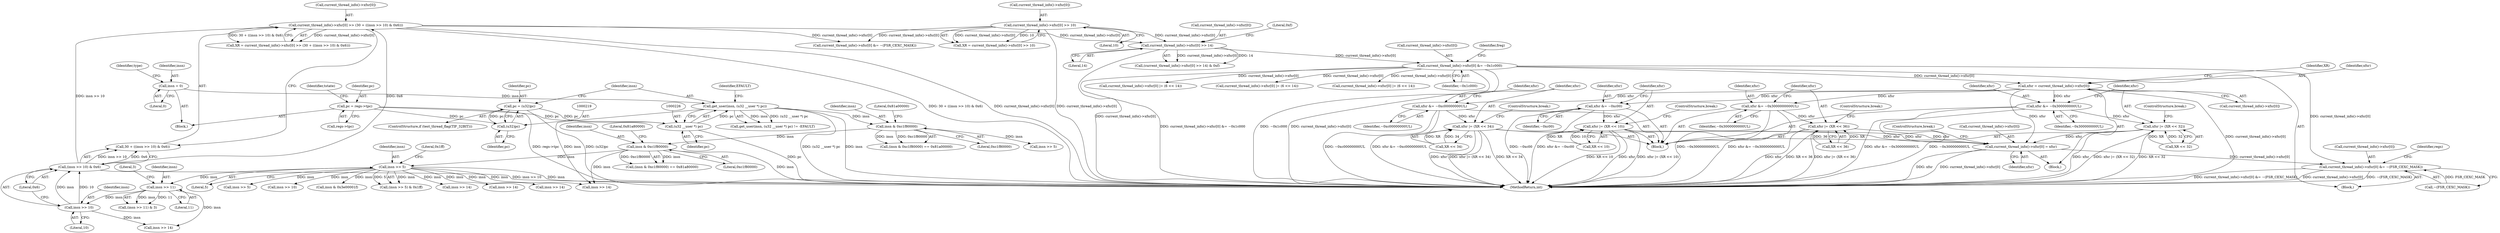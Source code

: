 digraph "0_linux_a8b0ca17b80e92faab46ee7179ba9e99ccb61233_42@array" {
"1001765" [label="(Call,xfsr = current_thread_info()->xfsr[0])"];
"1001046" [label="(Call,current_thread_info()->xfsr[0] &= ~0x1c000)"];
"1001031" [label="(Call,current_thread_info()->xfsr[0] >> 14)"];
"1000609" [label="(Call,current_thread_info()->xfsr[0] >> 10)"];
"1000619" [label="(Call,current_thread_info()->xfsr[0] >> (30 + ((insn >> 10) & 0x6)))"];
"1000627" [label="(Call,(insn >> 10) & 0x6)"];
"1000628" [label="(Call,insn >> 10)"];
"1000603" [label="(Call,insn >> 11)"];
"1000571" [label="(Call,insn >> 5)"];
"1000561" [label="(Call,insn & 0xc1f80000)"];
"1000233" [label="(Call,insn & 0xc1f80000)"];
"1000223" [label="(Call,get_user(insn, (u32 __user *) pc))"];
"1000166" [label="(Call,insn = 0)"];
"1000225" [label="(Call,(u32 __user *) pc)"];
"1000216" [label="(Call,pc = (u32)pc)"];
"1000218" [label="(Call,(u32)pc)"];
"1000154" [label="(Call,pc = regs->tpc)"];
"1001786" [label="(Call,xfsr &= ~0xc00)"];
"1001789" [label="(Call,xfsr |= (XR << 10))"];
"1001825" [label="(Call,current_thread_info()->xfsr[0] = xfsr)"];
"1001870" [label="(Call,current_thread_info()->xfsr[0] &= ~(FSR_CEXC_MASK))"];
"1001796" [label="(Call,xfsr &= ~0x300000000UL)"];
"1001799" [label="(Call,xfsr |= (XR << 32))"];
"1001806" [label="(Call,xfsr &= ~0xc00000000UL)"];
"1001809" [label="(Call,xfsr |= (XR << 34))"];
"1001816" [label="(Call,xfsr &= ~0x3000000000UL)"];
"1001819" [label="(Call,xfsr |= (XR << 36))"];
"1000224" [label="(Identifier,insn)"];
"1000227" [label="(Identifier,pc)"];
"1001821" [label="(Call,XR << 36)"];
"1000629" [label="(Identifier,insn)"];
"1001808" [label="(Identifier,~0xc00000000UL)"];
"1001796" [label="(Call,xfsr &= ~0x300000000UL)"];
"1001810" [label="(Identifier,xfsr)"];
"1000573" [label="(Literal,5)"];
"1001052" [label="(Identifier,~0x1c000)"];
"1001031" [label="(Call,current_thread_info()->xfsr[0] >> 14)"];
"1000166" [label="(Call,insn = 0)"];
"1000731" [label="(Call,insn >> 5)"];
"1000970" [label="(Call,current_thread_info()->xfsr[0] &= ~(FSR_CEXC_MASK))"];
"1000630" [label="(Literal,10)"];
"1000604" [label="(Identifier,insn)"];
"1001824" [label="(ControlStructure,break;)"];
"1000609" [label="(Call,current_thread_info()->xfsr[0] >> 10)"];
"1000615" [label="(Literal,10)"];
"1001818" [label="(Identifier,~0x3000000000UL)"];
"1001811" [label="(Call,XR << 34)"];
"1000213" [label="(ControlStructure,if (test_thread_flag(TIF_32BIT)))"];
"1000233" [label="(Call,insn & 0xc1f80000)"];
"1000225" [label="(Call,(u32 __user *) pc)"];
"1000957" [label="(Call,insn >> 10)"];
"1001001" [label="(Call,insn & 0x3e00001f)"];
"1000222" [label="(Call,get_user(insn, (u32 __user *) pc) != -EFAULT)"];
"1000628" [label="(Call,insn >> 10)"];
"1001765" [label="(Call,xfsr = current_thread_info()->xfsr[0])"];
"1000570" [label="(Call,(insn >> 5) & 0x1ff)"];
"1000560" [label="(Call,(insn & 0xc1f80000) == 0x81a80000)"];
"1001825" [label="(Call,current_thread_info()->xfsr[0] = xfsr)"];
"1000564" [label="(Literal,0x81a80000)"];
"1001774" [label="(Identifier,XR)"];
"1001832" [label="(ControlStructure,break;)"];
"1001015" [label="(Block,)"];
"1000168" [label="(Literal,0)"];
"1001800" [label="(Identifier,xfsr)"];
"1000152" [label="(Block,)"];
"1000625" [label="(Call,30 + ((insn >> 10) & 0x6))"];
"1001791" [label="(Call,XR << 10)"];
"1000217" [label="(Identifier,pc)"];
"1001763" [label="(Block,)"];
"1000229" [label="(Identifier,EFAULT)"];
"1000571" [label="(Call,insn >> 5)"];
"1001816" [label="(Call,xfsr &= ~0x3000000000UL)"];
"1000235" [label="(Literal,0xc1f80000)"];
"1001799" [label="(Call,xfsr |= (XR << 32))"];
"1000232" [label="(Call,(insn & 0xc1f80000) == 0x81a00000)"];
"1001804" [label="(ControlStructure,break;)"];
"1000154" [label="(Call,pc = regs->tpc)"];
"1001047" [label="(Call,current_thread_info()->xfsr[0])"];
"1001871" [label="(Call,current_thread_info()->xfsr[0])"];
"1000561" [label="(Call,insn & 0xc1f80000)"];
"1001054" [label="(Identifier,freg)"];
"1001037" [label="(Literal,14)"];
"1000216" [label="(Call,pc = (u32)pc)"];
"1001831" [label="(Identifier,xfsr)"];
"1001789" [label="(Call,xfsr |= (XR << 10))"];
"1001786" [label="(Call,xfsr &= ~0xc00)"];
"1001046" [label="(Call,current_thread_info()->xfsr[0] &= ~0x1c000)"];
"1000161" [label="(Identifier,tstate)"];
"1001790" [label="(Identifier,xfsr)"];
"1001784" [label="(Block,)"];
"1001166" [label="(Call,current_thread_info()->xfsr[0] |= (6 << 14))"];
"1001807" [label="(Identifier,xfsr)"];
"1000627" [label="(Call,(insn >> 10) & 0x6)"];
"1000155" [label="(Identifier,pc)"];
"1001806" [label="(Call,xfsr &= ~0xc00000000UL)"];
"1001820" [label="(Identifier,xfsr)"];
"1000606" [label="(Literal,3)"];
"1000240" [label="(Call,insn >> 5)"];
"1000234" [label="(Identifier,insn)"];
"1001826" [label="(Call,current_thread_info()->xfsr[0])"];
"1000620" [label="(Call,current_thread_info()->xfsr[0])"];
"1001766" [label="(Identifier,xfsr)"];
"1001797" [label="(Identifier,xfsr)"];
"1001265" [label="(Call,current_thread_info()->xfsr[0] |= (6 << 14))"];
"1000619" [label="(Call,current_thread_info()->xfsr[0] >> (30 + ((insn >> 10) & 0x6)))"];
"1001071" [label="(Call,current_thread_info()->xfsr[0] |= (6 << 14))"];
"1001819" [label="(Call,xfsr |= (XR << 36))"];
"1000607" [label="(Call,XR = current_thread_info()->xfsr[0] >> 10)"];
"1000223" [label="(Call,get_user(insn, (u32 __user *) pc))"];
"1001817" [label="(Identifier,xfsr)"];
"1000617" [label="(Call,XR = current_thread_info()->xfsr[0] >> (30 + ((insn >> 10) & 0x6)))"];
"1000574" [label="(Literal,0x1ff)"];
"1001880" [label="(Identifier,regs)"];
"1000572" [label="(Identifier,insn)"];
"1000563" [label="(Literal,0xc1f80000)"];
"1000602" [label="(Call,(insn >> 11) & 3)"];
"1000842" [label="(Call,insn >> 14)"];
"1000562" [label="(Identifier,insn)"];
"1001056" [label="(Call,insn >> 14)"];
"1001787" [label="(Identifier,xfsr)"];
"1001798" [label="(Identifier,~0x300000000UL)"];
"1000603" [label="(Call,insn >> 11)"];
"1000605" [label="(Literal,11)"];
"1000610" [label="(Call,current_thread_info()->xfsr[0])"];
"1000156" [label="(Call,regs->tpc)"];
"1001895" [label="(MethodReturn,int)"];
"1000220" [label="(Identifier,pc)"];
"1000218" [label="(Call,(u32)pc)"];
"1001876" [label="(Call,~(FSR_CEXC_MASK))"];
"1000825" [label="(Call,insn >> 14)"];
"1000712" [label="(Call,insn >> 14)"];
"1000640" [label="(Call,insn >> 14)"];
"1001814" [label="(ControlStructure,break;)"];
"1001767" [label="(Call,current_thread_info()->xfsr[0])"];
"1001788" [label="(Identifier,~0xc00)"];
"1000171" [label="(Identifier,type)"];
"1001794" [label="(ControlStructure,break;)"];
"1000236" [label="(Literal,0x81a00000)"];
"1001870" [label="(Call,current_thread_info()->xfsr[0] &= ~(FSR_CEXC_MASK))"];
"1001809" [label="(Call,xfsr |= (XR << 34))"];
"1001038" [label="(Literal,0xf)"];
"1001801" [label="(Call,XR << 32)"];
"1000631" [label="(Literal,0x6)"];
"1001030" [label="(Call,(current_thread_info()->xfsr[0] >> 14) & 0xf)"];
"1001032" [label="(Call,current_thread_info()->xfsr[0])"];
"1000167" [label="(Identifier,insn)"];
"1001765" -> "1001763"  [label="AST: "];
"1001765" -> "1001767"  [label="CFG: "];
"1001766" -> "1001765"  [label="AST: "];
"1001767" -> "1001765"  [label="AST: "];
"1001774" -> "1001765"  [label="CFG: "];
"1001765" -> "1001895"  [label="DDG: current_thread_info()->xfsr[0]"];
"1001046" -> "1001765"  [label="DDG: current_thread_info()->xfsr[0]"];
"1001765" -> "1001786"  [label="DDG: xfsr"];
"1001765" -> "1001796"  [label="DDG: xfsr"];
"1001765" -> "1001806"  [label="DDG: xfsr"];
"1001765" -> "1001816"  [label="DDG: xfsr"];
"1001765" -> "1001825"  [label="DDG: xfsr"];
"1001046" -> "1001015"  [label="AST: "];
"1001046" -> "1001052"  [label="CFG: "];
"1001047" -> "1001046"  [label="AST: "];
"1001052" -> "1001046"  [label="AST: "];
"1001054" -> "1001046"  [label="CFG: "];
"1001046" -> "1001895"  [label="DDG: current_thread_info()->xfsr[0]"];
"1001046" -> "1001895"  [label="DDG: current_thread_info()->xfsr[0] &= ~0x1c000"];
"1001046" -> "1001895"  [label="DDG: ~0x1c000"];
"1001031" -> "1001046"  [label="DDG: current_thread_info()->xfsr[0]"];
"1001046" -> "1001071"  [label="DDG: current_thread_info()->xfsr[0]"];
"1001046" -> "1001166"  [label="DDG: current_thread_info()->xfsr[0]"];
"1001046" -> "1001265"  [label="DDG: current_thread_info()->xfsr[0]"];
"1001046" -> "1001870"  [label="DDG: current_thread_info()->xfsr[0]"];
"1001031" -> "1001030"  [label="AST: "];
"1001031" -> "1001037"  [label="CFG: "];
"1001032" -> "1001031"  [label="AST: "];
"1001037" -> "1001031"  [label="AST: "];
"1001038" -> "1001031"  [label="CFG: "];
"1001031" -> "1001895"  [label="DDG: current_thread_info()->xfsr[0]"];
"1001031" -> "1001030"  [label="DDG: current_thread_info()->xfsr[0]"];
"1001031" -> "1001030"  [label="DDG: 14"];
"1000609" -> "1001031"  [label="DDG: current_thread_info()->xfsr[0]"];
"1000619" -> "1001031"  [label="DDG: current_thread_info()->xfsr[0]"];
"1000609" -> "1000607"  [label="AST: "];
"1000609" -> "1000615"  [label="CFG: "];
"1000610" -> "1000609"  [label="AST: "];
"1000615" -> "1000609"  [label="AST: "];
"1000607" -> "1000609"  [label="CFG: "];
"1000609" -> "1001895"  [label="DDG: current_thread_info()->xfsr[0]"];
"1000609" -> "1000607"  [label="DDG: current_thread_info()->xfsr[0]"];
"1000609" -> "1000607"  [label="DDG: 10"];
"1000609" -> "1000970"  [label="DDG: current_thread_info()->xfsr[0]"];
"1000619" -> "1000617"  [label="AST: "];
"1000619" -> "1000625"  [label="CFG: "];
"1000620" -> "1000619"  [label="AST: "];
"1000625" -> "1000619"  [label="AST: "];
"1000617" -> "1000619"  [label="CFG: "];
"1000619" -> "1001895"  [label="DDG: 30 + ((insn >> 10) & 0x6)"];
"1000619" -> "1001895"  [label="DDG: current_thread_info()->xfsr[0]"];
"1000619" -> "1000617"  [label="DDG: current_thread_info()->xfsr[0]"];
"1000619" -> "1000617"  [label="DDG: 30 + ((insn >> 10) & 0x6)"];
"1000627" -> "1000619"  [label="DDG: insn >> 10"];
"1000627" -> "1000619"  [label="DDG: 0x6"];
"1000619" -> "1000970"  [label="DDG: current_thread_info()->xfsr[0]"];
"1000627" -> "1000625"  [label="AST: "];
"1000627" -> "1000631"  [label="CFG: "];
"1000628" -> "1000627"  [label="AST: "];
"1000631" -> "1000627"  [label="AST: "];
"1000625" -> "1000627"  [label="CFG: "];
"1000627" -> "1001895"  [label="DDG: insn >> 10"];
"1000627" -> "1000625"  [label="DDG: insn >> 10"];
"1000627" -> "1000625"  [label="DDG: 0x6"];
"1000628" -> "1000627"  [label="DDG: insn"];
"1000628" -> "1000627"  [label="DDG: 10"];
"1000628" -> "1000630"  [label="CFG: "];
"1000629" -> "1000628"  [label="AST: "];
"1000630" -> "1000628"  [label="AST: "];
"1000631" -> "1000628"  [label="CFG: "];
"1000603" -> "1000628"  [label="DDG: insn"];
"1000628" -> "1000640"  [label="DDG: insn"];
"1000603" -> "1000602"  [label="AST: "];
"1000603" -> "1000605"  [label="CFG: "];
"1000604" -> "1000603"  [label="AST: "];
"1000605" -> "1000603"  [label="AST: "];
"1000606" -> "1000603"  [label="CFG: "];
"1000603" -> "1000602"  [label="DDG: insn"];
"1000603" -> "1000602"  [label="DDG: 11"];
"1000571" -> "1000603"  [label="DDG: insn"];
"1000603" -> "1000640"  [label="DDG: insn"];
"1000571" -> "1000570"  [label="AST: "];
"1000571" -> "1000573"  [label="CFG: "];
"1000572" -> "1000571"  [label="AST: "];
"1000573" -> "1000571"  [label="AST: "];
"1000574" -> "1000571"  [label="CFG: "];
"1000571" -> "1001895"  [label="DDG: insn"];
"1000571" -> "1000570"  [label="DDG: insn"];
"1000571" -> "1000570"  [label="DDG: 5"];
"1000561" -> "1000571"  [label="DDG: insn"];
"1000571" -> "1000712"  [label="DDG: insn"];
"1000571" -> "1000731"  [label="DDG: insn"];
"1000571" -> "1000825"  [label="DDG: insn"];
"1000571" -> "1000842"  [label="DDG: insn"];
"1000571" -> "1000957"  [label="DDG: insn"];
"1000571" -> "1001001"  [label="DDG: insn"];
"1000571" -> "1001056"  [label="DDG: insn"];
"1000561" -> "1000560"  [label="AST: "];
"1000561" -> "1000563"  [label="CFG: "];
"1000562" -> "1000561"  [label="AST: "];
"1000563" -> "1000561"  [label="AST: "];
"1000564" -> "1000561"  [label="CFG: "];
"1000561" -> "1001895"  [label="DDG: insn"];
"1000561" -> "1000560"  [label="DDG: insn"];
"1000561" -> "1000560"  [label="DDG: 0xc1f80000"];
"1000233" -> "1000561"  [label="DDG: insn"];
"1000561" -> "1001056"  [label="DDG: insn"];
"1000233" -> "1000232"  [label="AST: "];
"1000233" -> "1000235"  [label="CFG: "];
"1000234" -> "1000233"  [label="AST: "];
"1000235" -> "1000233"  [label="AST: "];
"1000236" -> "1000233"  [label="CFG: "];
"1000233" -> "1000232"  [label="DDG: insn"];
"1000233" -> "1000232"  [label="DDG: 0xc1f80000"];
"1000223" -> "1000233"  [label="DDG: insn"];
"1000233" -> "1000240"  [label="DDG: insn"];
"1000223" -> "1000222"  [label="AST: "];
"1000223" -> "1000225"  [label="CFG: "];
"1000224" -> "1000223"  [label="AST: "];
"1000225" -> "1000223"  [label="AST: "];
"1000229" -> "1000223"  [label="CFG: "];
"1000223" -> "1001895"  [label="DDG: (u32 __user *) pc"];
"1000223" -> "1001895"  [label="DDG: insn"];
"1000223" -> "1000222"  [label="DDG: insn"];
"1000223" -> "1000222"  [label="DDG: (u32 __user *) pc"];
"1000166" -> "1000223"  [label="DDG: insn"];
"1000225" -> "1000223"  [label="DDG: pc"];
"1000223" -> "1001056"  [label="DDG: insn"];
"1000166" -> "1000152"  [label="AST: "];
"1000166" -> "1000168"  [label="CFG: "];
"1000167" -> "1000166"  [label="AST: "];
"1000168" -> "1000166"  [label="AST: "];
"1000171" -> "1000166"  [label="CFG: "];
"1000225" -> "1000227"  [label="CFG: "];
"1000226" -> "1000225"  [label="AST: "];
"1000227" -> "1000225"  [label="AST: "];
"1000225" -> "1001895"  [label="DDG: pc"];
"1000216" -> "1000225"  [label="DDG: pc"];
"1000154" -> "1000225"  [label="DDG: pc"];
"1000216" -> "1000213"  [label="AST: "];
"1000216" -> "1000218"  [label="CFG: "];
"1000217" -> "1000216"  [label="AST: "];
"1000218" -> "1000216"  [label="AST: "];
"1000224" -> "1000216"  [label="CFG: "];
"1000216" -> "1001895"  [label="DDG: (u32)pc"];
"1000218" -> "1000216"  [label="DDG: pc"];
"1000218" -> "1000220"  [label="CFG: "];
"1000219" -> "1000218"  [label="AST: "];
"1000220" -> "1000218"  [label="AST: "];
"1000154" -> "1000218"  [label="DDG: pc"];
"1000154" -> "1000152"  [label="AST: "];
"1000154" -> "1000156"  [label="CFG: "];
"1000155" -> "1000154"  [label="AST: "];
"1000156" -> "1000154"  [label="AST: "];
"1000161" -> "1000154"  [label="CFG: "];
"1000154" -> "1001895"  [label="DDG: regs->tpc"];
"1001786" -> "1001784"  [label="AST: "];
"1001786" -> "1001788"  [label="CFG: "];
"1001787" -> "1001786"  [label="AST: "];
"1001788" -> "1001786"  [label="AST: "];
"1001790" -> "1001786"  [label="CFG: "];
"1001786" -> "1001895"  [label="DDG: xfsr &= ~0xc00"];
"1001786" -> "1001895"  [label="DDG: ~0xc00"];
"1001786" -> "1001789"  [label="DDG: xfsr"];
"1001789" -> "1001784"  [label="AST: "];
"1001789" -> "1001791"  [label="CFG: "];
"1001790" -> "1001789"  [label="AST: "];
"1001791" -> "1001789"  [label="AST: "];
"1001794" -> "1001789"  [label="CFG: "];
"1001789" -> "1001895"  [label="DDG: xfsr"];
"1001789" -> "1001895"  [label="DDG: XR << 10"];
"1001789" -> "1001895"  [label="DDG: xfsr |= (XR << 10)"];
"1001791" -> "1001789"  [label="DDG: XR"];
"1001791" -> "1001789"  [label="DDG: 10"];
"1001789" -> "1001825"  [label="DDG: xfsr"];
"1001825" -> "1001763"  [label="AST: "];
"1001825" -> "1001831"  [label="CFG: "];
"1001826" -> "1001825"  [label="AST: "];
"1001831" -> "1001825"  [label="AST: "];
"1001832" -> "1001825"  [label="CFG: "];
"1001825" -> "1001895"  [label="DDG: xfsr"];
"1001825" -> "1001895"  [label="DDG: current_thread_info()->xfsr[0]"];
"1001819" -> "1001825"  [label="DDG: xfsr"];
"1001809" -> "1001825"  [label="DDG: xfsr"];
"1001799" -> "1001825"  [label="DDG: xfsr"];
"1001825" -> "1001870"  [label="DDG: current_thread_info()->xfsr[0]"];
"1001870" -> "1001015"  [label="AST: "];
"1001870" -> "1001876"  [label="CFG: "];
"1001871" -> "1001870"  [label="AST: "];
"1001876" -> "1001870"  [label="AST: "];
"1001880" -> "1001870"  [label="CFG: "];
"1001870" -> "1001895"  [label="DDG: current_thread_info()->xfsr[0] &= ~(FSR_CEXC_MASK)"];
"1001870" -> "1001895"  [label="DDG: current_thread_info()->xfsr[0]"];
"1001870" -> "1001895"  [label="DDG: ~(FSR_CEXC_MASK)"];
"1001876" -> "1001870"  [label="DDG: FSR_CEXC_MASK"];
"1001796" -> "1001784"  [label="AST: "];
"1001796" -> "1001798"  [label="CFG: "];
"1001797" -> "1001796"  [label="AST: "];
"1001798" -> "1001796"  [label="AST: "];
"1001800" -> "1001796"  [label="CFG: "];
"1001796" -> "1001895"  [label="DDG: xfsr &= ~0x300000000UL"];
"1001796" -> "1001895"  [label="DDG: ~0x300000000UL"];
"1001796" -> "1001799"  [label="DDG: xfsr"];
"1001799" -> "1001784"  [label="AST: "];
"1001799" -> "1001801"  [label="CFG: "];
"1001800" -> "1001799"  [label="AST: "];
"1001801" -> "1001799"  [label="AST: "];
"1001804" -> "1001799"  [label="CFG: "];
"1001799" -> "1001895"  [label="DDG: XR << 32"];
"1001799" -> "1001895"  [label="DDG: xfsr"];
"1001799" -> "1001895"  [label="DDG: xfsr |= (XR << 32)"];
"1001801" -> "1001799"  [label="DDG: XR"];
"1001801" -> "1001799"  [label="DDG: 32"];
"1001806" -> "1001784"  [label="AST: "];
"1001806" -> "1001808"  [label="CFG: "];
"1001807" -> "1001806"  [label="AST: "];
"1001808" -> "1001806"  [label="AST: "];
"1001810" -> "1001806"  [label="CFG: "];
"1001806" -> "1001895"  [label="DDG: ~0xc00000000UL"];
"1001806" -> "1001895"  [label="DDG: xfsr &= ~0xc00000000UL"];
"1001806" -> "1001809"  [label="DDG: xfsr"];
"1001809" -> "1001784"  [label="AST: "];
"1001809" -> "1001811"  [label="CFG: "];
"1001810" -> "1001809"  [label="AST: "];
"1001811" -> "1001809"  [label="AST: "];
"1001814" -> "1001809"  [label="CFG: "];
"1001809" -> "1001895"  [label="DDG: xfsr |= (XR << 34)"];
"1001809" -> "1001895"  [label="DDG: XR << 34"];
"1001809" -> "1001895"  [label="DDG: xfsr"];
"1001811" -> "1001809"  [label="DDG: XR"];
"1001811" -> "1001809"  [label="DDG: 34"];
"1001816" -> "1001784"  [label="AST: "];
"1001816" -> "1001818"  [label="CFG: "];
"1001817" -> "1001816"  [label="AST: "];
"1001818" -> "1001816"  [label="AST: "];
"1001820" -> "1001816"  [label="CFG: "];
"1001816" -> "1001895"  [label="DDG: xfsr &= ~0x3000000000UL"];
"1001816" -> "1001895"  [label="DDG: ~0x3000000000UL"];
"1001816" -> "1001819"  [label="DDG: xfsr"];
"1001819" -> "1001784"  [label="AST: "];
"1001819" -> "1001821"  [label="CFG: "];
"1001820" -> "1001819"  [label="AST: "];
"1001821" -> "1001819"  [label="AST: "];
"1001824" -> "1001819"  [label="CFG: "];
"1001819" -> "1001895"  [label="DDG: xfsr |= (XR << 36)"];
"1001819" -> "1001895"  [label="DDG: xfsr"];
"1001819" -> "1001895"  [label="DDG: XR << 36"];
"1001821" -> "1001819"  [label="DDG: XR"];
"1001821" -> "1001819"  [label="DDG: 36"];
}
